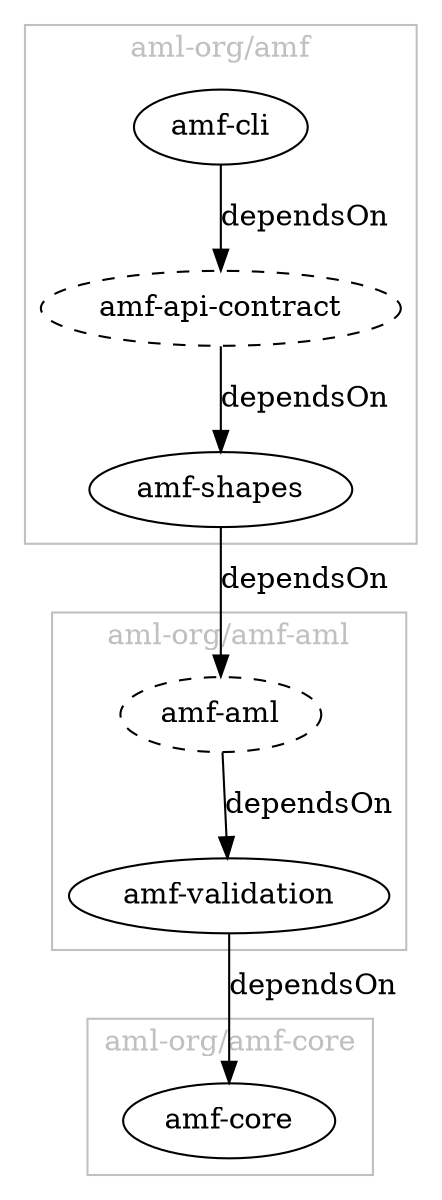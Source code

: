 # http://www.graphviz.org/content/cluster
# to generate image run: dot -Tpng amf-ecosystem-modules.dot > amf-ecosystem-modules.png

digraph G {
    # modules
    subgraph cluster_0 {
        "amf-cli"
	    "amf-api-contract" [style=dashed]
	    "amf-shapes"
	    color=gray
	    label="aml-org/amf"
        fontcolor=gray
    }
    subgraph cluster_1 {
        label="aml-org/amf-aml"
        fontcolor=gray
    	"amf-aml" [style=dashed]
	    "amf-validation"
	    color=gray
    }
    
    subgraph cluster_2 {
	    "amf-core"
	    color=gray
	    label="aml-org/amf-core"
        fontcolor=gray
    }

	# dependencies
	"amf-cli" -> "amf-api-contract" -> "amf-shapes" -> "amf-aml" -> "amf-validation" -> "amf-core" [label="dependsOn"]
}